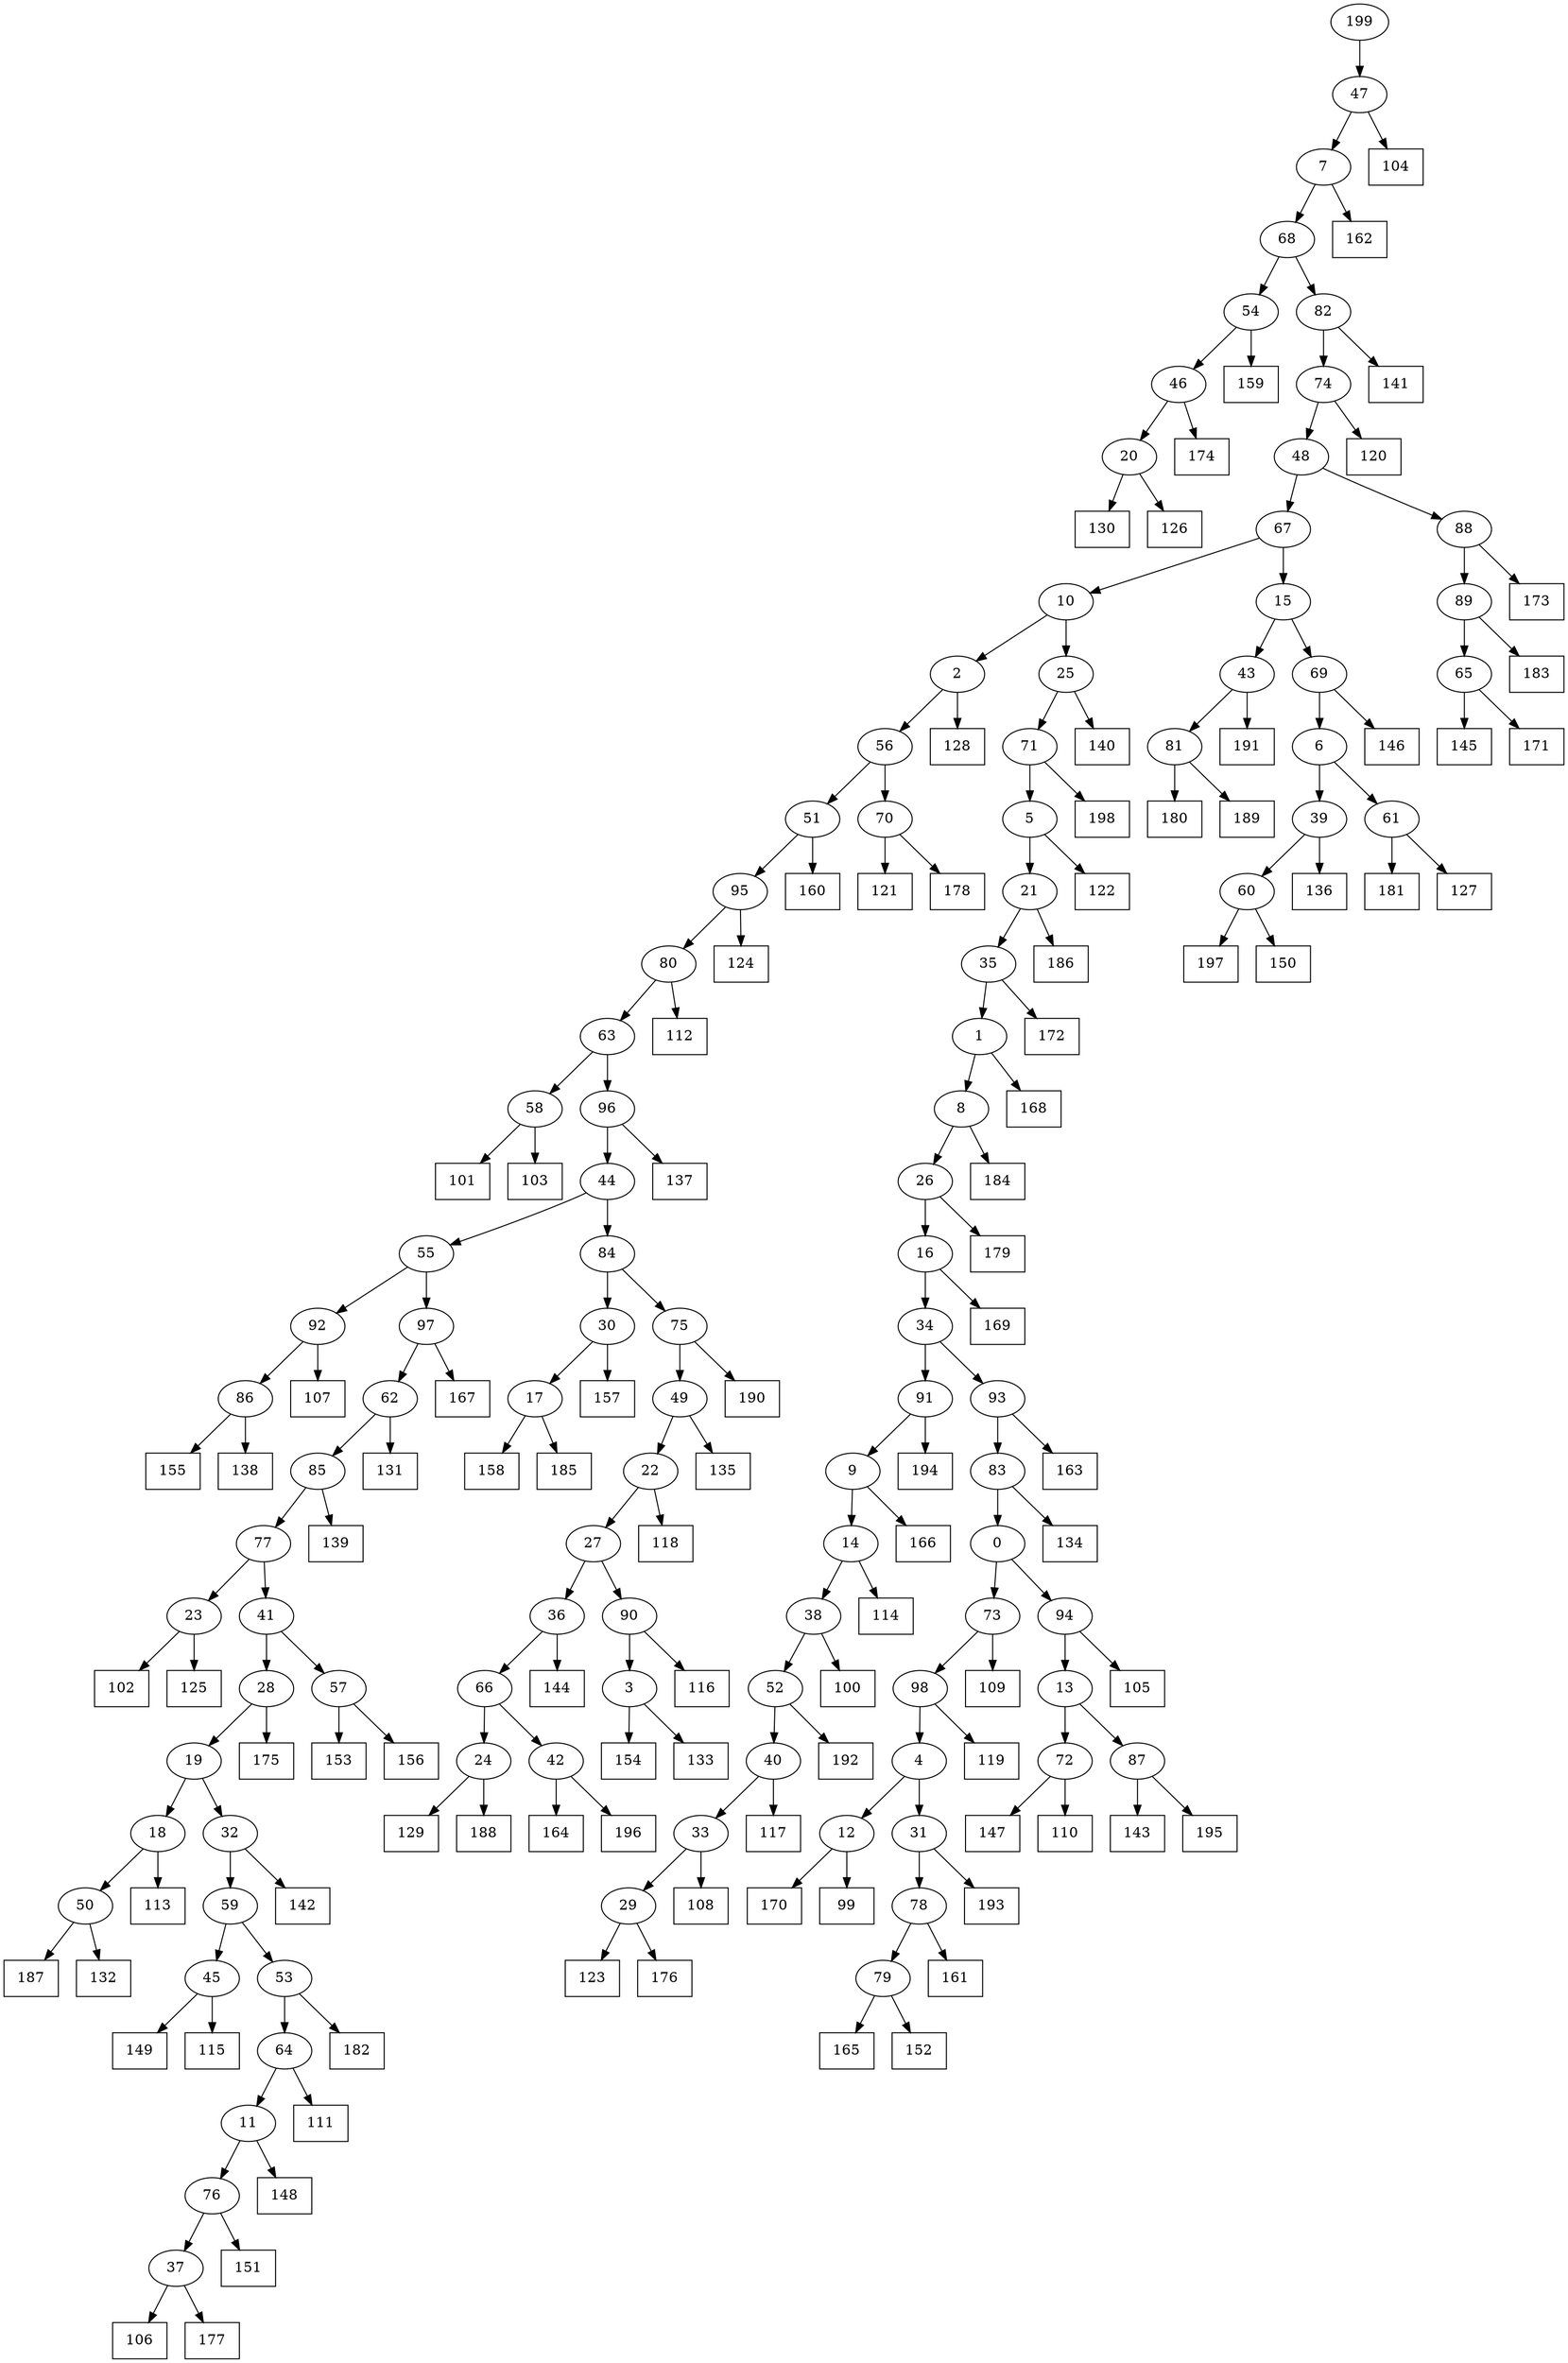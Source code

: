 digraph G {
0[label="0"];
1[label="1"];
2[label="2"];
3[label="3"];
4[label="4"];
5[label="5"];
6[label="6"];
7[label="7"];
8[label="8"];
9[label="9"];
10[label="10"];
11[label="11"];
12[label="12"];
13[label="13"];
14[label="14"];
15[label="15"];
16[label="16"];
17[label="17"];
18[label="18"];
19[label="19"];
20[label="20"];
21[label="21"];
22[label="22"];
23[label="23"];
24[label="24"];
25[label="25"];
26[label="26"];
27[label="27"];
28[label="28"];
29[label="29"];
30[label="30"];
31[label="31"];
32[label="32"];
33[label="33"];
34[label="34"];
35[label="35"];
36[label="36"];
37[label="37"];
38[label="38"];
39[label="39"];
40[label="40"];
41[label="41"];
42[label="42"];
43[label="43"];
44[label="44"];
45[label="45"];
46[label="46"];
47[label="47"];
48[label="48"];
49[label="49"];
50[label="50"];
51[label="51"];
52[label="52"];
53[label="53"];
54[label="54"];
55[label="55"];
56[label="56"];
57[label="57"];
58[label="58"];
59[label="59"];
60[label="60"];
61[label="61"];
62[label="62"];
63[label="63"];
64[label="64"];
65[label="65"];
66[label="66"];
67[label="67"];
68[label="68"];
69[label="69"];
70[label="70"];
71[label="71"];
72[label="72"];
73[label="73"];
74[label="74"];
75[label="75"];
76[label="76"];
77[label="77"];
78[label="78"];
79[label="79"];
80[label="80"];
81[label="81"];
82[label="82"];
83[label="83"];
84[label="84"];
85[label="85"];
86[label="86"];
87[label="87"];
88[label="88"];
89[label="89"];
90[label="90"];
91[label="91"];
92[label="92"];
93[label="93"];
94[label="94"];
95[label="95"];
96[label="96"];
97[label="97"];
98[label="98"];
99[shape=box,label="187"];
100[shape=box,label="170"];
101[shape=box,label="147"];
102[shape=box,label="197"];
103[shape=box,label="153"];
104[shape=box,label="174"];
105[shape=box,label="172"];
106[shape=box,label="142"];
107[shape=box,label="136"];
108[shape=box,label="191"];
109[shape=box,label="163"];
110[shape=box,label="158"];
111[shape=box,label="104"];
112[shape=box,label="106"];
113[shape=box,label="155"];
114[shape=box,label="101"];
115[shape=box,label="138"];
116[shape=box,label="162"];
117[shape=box,label="183"];
118[shape=box,label="156"];
119[shape=box,label="144"];
120[shape=box,label="108"];
121[shape=box,label="121"];
122[shape=box,label="145"];
123[shape=box,label="128"];
124[shape=box,label="185"];
125[shape=box,label="198"];
126[shape=box,label="157"];
127[shape=box,label="150"];
128[shape=box,label="129"];
129[shape=box,label="105"];
130[shape=box,label="141"];
131[shape=box,label="146"];
132[shape=box,label="171"];
133[shape=box,label="107"];
134[shape=box,label="137"];
135[shape=box,label="120"];
136[shape=box,label="131"];
137[shape=box,label="111"];
138[shape=box,label="134"];
139[shape=box,label="182"];
140[shape=box,label="186"];
141[shape=box,label="184"];
142[shape=box,label="149"];
143[shape=box,label="124"];
144[shape=box,label="130"];
145[shape=box,label="175"];
146[shape=box,label="112"];
147[shape=box,label="192"];
148[shape=box,label="116"];
149[shape=box,label="123"];
150[shape=box,label="113"];
151[shape=box,label="99"];
152[shape=box,label="180"];
153[shape=box,label="176"];
154[shape=box,label="135"];
155[shape=box,label="100"];
156[shape=box,label="119"];
157[shape=box,label="173"];
158[shape=box,label="159"];
159[shape=box,label="166"];
160[shape=box,label="110"];
161[shape=box,label="165"];
162[shape=box,label="179"];
163[shape=box,label="139"];
164[shape=box,label="154"];
165[shape=box,label="102"];
166[shape=box,label="160"];
167[shape=box,label="148"];
168[shape=box,label="122"];
169[shape=box,label="126"];
170[shape=box,label="117"];
171[shape=box,label="164"];
172[shape=box,label="190"];
173[shape=box,label="152"];
174[shape=box,label="193"];
175[shape=box,label="196"];
176[shape=box,label="140"];
177[shape=box,label="151"];
178[shape=box,label="194"];
179[shape=box,label="188"];
180[shape=box,label="118"];
181[shape=box,label="161"];
182[shape=box,label="143"];
183[shape=box,label="189"];
184[shape=box,label="178"];
185[shape=box,label="181"];
186[shape=box,label="127"];
187[shape=box,label="167"];
188[shape=box,label="168"];
189[shape=box,label="177"];
190[shape=box,label="169"];
191[shape=box,label="133"];
192[shape=box,label="114"];
193[shape=box,label="195"];
194[shape=box,label="103"];
195[shape=box,label="125"];
196[shape=box,label="115"];
197[shape=box,label="109"];
198[shape=box,label="132"];
199[label="199"];
80->146 ;
97->187 ;
25->176 ;
65->122 ;
62->136 ;
90->148 ;
5->168 ;
43->108 ;
88->157 ;
82->130 ;
70->184 ;
57->103 ;
70->121 ;
79->173 ;
11->167 ;
9->14 ;
96->134 ;
37->112 ;
36->119 ;
24->128 ;
3->164 ;
52->147 ;
20->169 ;
32->106 ;
53->139 ;
28->145 ;
76->177 ;
91->178 ;
13->87 ;
29->149 ;
17->124 ;
50->198 ;
87->182 ;
8->141 ;
45->142 ;
95->143 ;
72->160 ;
19->32 ;
86->113 ;
71->5 ;
61->185 ;
78->79 ;
79->161 ;
23->195 ;
54->46 ;
85->163 ;
38->155 ;
0->94 ;
38->52 ;
95->80 ;
84->30 ;
31->174 ;
9->159 ;
29->153 ;
77->41 ;
6->61 ;
47->7 ;
4->12 ;
12->151 ;
59->53 ;
77->23 ;
23->165 ;
51->95 ;
16->34 ;
94->13 ;
13->72 ;
72->101 ;
81->152 ;
51->166 ;
21->35 ;
35->105 ;
54->158 ;
74->135 ;
75->172 ;
73->98 ;
68->54 ;
58->114 ;
28->19 ;
83->0 ;
66->42 ;
68->82 ;
84->75 ;
199->47 ;
93->109 ;
30->126 ;
6->39 ;
94->129 ;
56->51 ;
1->8 ;
71->125 ;
43->81 ;
81->183 ;
42->171 ;
62->85 ;
85->77 ;
2->123 ;
37->189 ;
12->100 ;
90->3 ;
3->191 ;
45->196 ;
34->91 ;
91->9 ;
0->73 ;
73->197 ;
27->90 ;
22->27 ;
20->144 ;
15->43 ;
2->56 ;
56->70 ;
18->50 ;
47->111 ;
7->116 ;
63->96 ;
69->131 ;
96->44 ;
44->84 ;
39->60 ;
60->127 ;
58->194 ;
67->10 ;
10->2 ;
40->170 ;
89->117 ;
69->6 ;
61->186 ;
8->26 ;
60->102 ;
75->49 ;
49->154 ;
14->192 ;
55->92 ;
92->133 ;
88->89 ;
41->57 ;
57->118 ;
92->86 ;
34->93 ;
98->4 ;
4->31 ;
15->69 ;
25->71 ;
5->21 ;
21->140 ;
98->156 ;
11->76 ;
76->37 ;
64->11 ;
33->120 ;
14->38 ;
30->17 ;
17->110 ;
10->25 ;
74->48 ;
48->88 ;
93->83 ;
83->138 ;
50->99 ;
53->64 ;
64->137 ;
86->115 ;
41->28 ;
48->67 ;
67->15 ;
7->68 ;
80->63 ;
63->58 ;
49->22 ;
22->180 ;
87->193 ;
66->24 ;
24->179 ;
33->29 ;
31->78 ;
78->181 ;
52->40 ;
40->33 ;
44->55 ;
35->1 ;
1->188 ;
82->74 ;
19->18 ;
18->150 ;
42->175 ;
89->65 ;
65->132 ;
39->107 ;
27->36 ;
36->66 ;
46->104 ;
55->97 ;
97->62 ;
46->20 ;
32->59 ;
59->45 ;
26->162 ;
26->16 ;
16->190 ;
}
